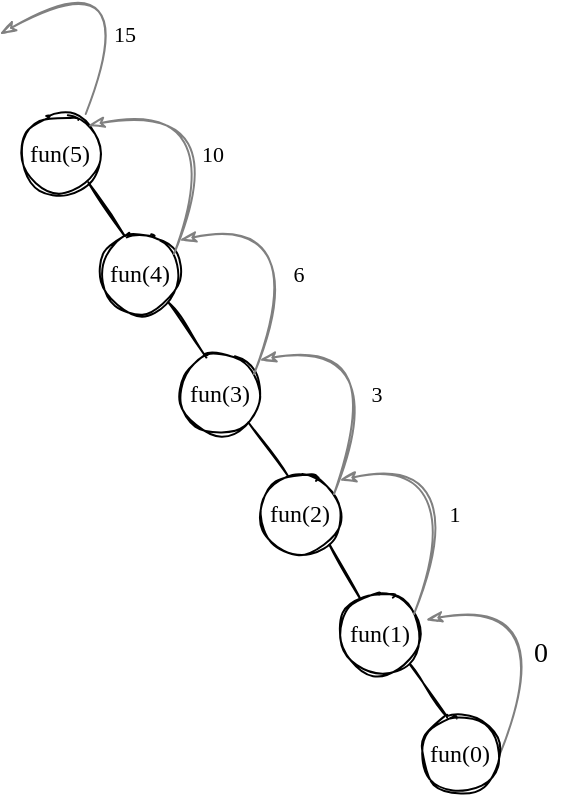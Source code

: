 <mxfile version="14.2.7" type="device" pages="3"><diagram id="qrdsfNOk5JC8a5xQQtuf" name="recursive-sum"><mxGraphModel dx="802" dy="548" grid="1" gridSize="10" guides="1" tooltips="1" connect="1" arrows="1" fold="1" page="1" pageScale="1" pageWidth="827" pageHeight="1169" math="0" shadow="0"><root><mxCell id="0"/><mxCell id="1" parent="0"/><mxCell id="LGgAC16PCeAz-ltFF0o5-2" style="edgeStyle=none;orthogonalLoop=1;jettySize=auto;html=1;exitX=1;exitY=1;exitDx=0;exitDy=0;entryX=0.325;entryY=0.05;entryDx=0;entryDy=0;sketch=1;endArrow=none;endFill=0;fontFamily=Comic Sans MS;entryPerimeter=0;" edge="1" parent="1" source="LGgAC16PCeAz-ltFF0o5-3" target="LGgAC16PCeAz-ltFF0o5-5"><mxGeometry relative="1" as="geometry"/></mxCell><mxCell id="LGgAC16PCeAz-ltFF0o5-3" value="fun(5)" style="ellipse;whiteSpace=wrap;html=1;aspect=fixed;sketch=1;fontFamily=Comic Sans MS;" vertex="1" parent="1"><mxGeometry x="80" y="70" width="40" height="40" as="geometry"/></mxCell><mxCell id="Zb4mxMmLB9qmI2p6ckZY-5" style="edgeStyle=none;rounded=0;sketch=1;orthogonalLoop=1;jettySize=auto;html=1;exitX=1;exitY=1;exitDx=0;exitDy=0;entryX=0.35;entryY=0.075;entryDx=0;entryDy=0;endArrow=none;endFill=0;strokeColor=#000000;fontFamily=Comic Sans MS;fontSize=11;entryPerimeter=0;" edge="1" parent="1" source="LGgAC16PCeAz-ltFF0o5-5" target="Zb4mxMmLB9qmI2p6ckZY-2"><mxGeometry relative="1" as="geometry"/></mxCell><mxCell id="LGgAC16PCeAz-ltFF0o5-5" value="fun(4)" style="ellipse;whiteSpace=wrap;html=1;aspect=fixed;sketch=1;fontFamily=Comic Sans MS;" vertex="1" parent="1"><mxGeometry x="120" y="130" width="40" height="40" as="geometry"/></mxCell><mxCell id="Zb4mxMmLB9qmI2p6ckZY-6" style="edgeStyle=none;rounded=0;sketch=1;orthogonalLoop=1;jettySize=auto;html=1;exitX=1;exitY=1;exitDx=0;exitDy=0;entryX=0.35;entryY=0.025;entryDx=0;entryDy=0;entryPerimeter=0;endArrow=none;endFill=0;strokeColor=#000000;fontFamily=Comic Sans MS;fontSize=11;" edge="1" parent="1" source="Zb4mxMmLB9qmI2p6ckZY-2" target="Zb4mxMmLB9qmI2p6ckZY-3"><mxGeometry relative="1" as="geometry"/></mxCell><mxCell id="Zb4mxMmLB9qmI2p6ckZY-2" value="fun(3)" style="ellipse;whiteSpace=wrap;html=1;aspect=fixed;sketch=1;fontFamily=Comic Sans MS;" vertex="1" parent="1"><mxGeometry x="160" y="190" width="40" height="40" as="geometry"/></mxCell><mxCell id="Zb4mxMmLB9qmI2p6ckZY-7" style="edgeStyle=none;rounded=0;sketch=1;orthogonalLoop=1;jettySize=auto;html=1;exitX=1;exitY=1;exitDx=0;exitDy=0;endArrow=none;endFill=0;strokeColor=#000000;fontFamily=Comic Sans MS;fontSize=11;" edge="1" parent="1" source="Zb4mxMmLB9qmI2p6ckZY-3" target="Zb4mxMmLB9qmI2p6ckZY-4"><mxGeometry relative="1" as="geometry"/></mxCell><mxCell id="Zb4mxMmLB9qmI2p6ckZY-3" value="fun(2)" style="ellipse;whiteSpace=wrap;html=1;aspect=fixed;sketch=1;fontFamily=Comic Sans MS;" vertex="1" parent="1"><mxGeometry x="200" y="250" width="40" height="40" as="geometry"/></mxCell><mxCell id="Zb4mxMmLB9qmI2p6ckZY-9" style="edgeStyle=none;rounded=0;sketch=1;orthogonalLoop=1;jettySize=auto;html=1;exitX=1;exitY=1;exitDx=0;exitDy=0;entryX=0.35;entryY=0.05;entryDx=0;entryDy=0;endArrow=none;endFill=0;strokeColor=#000000;fontFamily=Comic Sans MS;fontSize=11;entryPerimeter=0;" edge="1" parent="1" source="Zb4mxMmLB9qmI2p6ckZY-4" target="Zb4mxMmLB9qmI2p6ckZY-8"><mxGeometry relative="1" as="geometry"/></mxCell><mxCell id="Zb4mxMmLB9qmI2p6ckZY-4" value="fun(1)" style="ellipse;whiteSpace=wrap;html=1;aspect=fixed;sketch=1;fontFamily=Comic Sans MS;" vertex="1" parent="1"><mxGeometry x="240" y="310" width="40" height="40" as="geometry"/></mxCell><mxCell id="Zb4mxMmLB9qmI2p6ckZY-12" style="edgeStyle=none;sketch=1;orthogonalLoop=1;jettySize=auto;html=1;exitX=1;exitY=0.5;exitDx=0;exitDy=0;entryX=1.075;entryY=0.325;entryDx=0;entryDy=0;entryPerimeter=0;endArrow=classicThin;endFill=1;fontFamily=Comic Sans MS;fontSize=11;curved=1;strokeWidth=1;strokeColor=#808080;" edge="1" parent="1" source="Zb4mxMmLB9qmI2p6ckZY-8" target="Zb4mxMmLB9qmI2p6ckZY-4"><mxGeometry relative="1" as="geometry"><Array as="points"><mxPoint x="350" y="310"/></Array></mxGeometry></mxCell><mxCell id="Zb4mxMmLB9qmI2p6ckZY-8" value="fun(0)" style="ellipse;whiteSpace=wrap;html=1;aspect=fixed;sketch=1;fontFamily=Comic Sans MS;" vertex="1" parent="1"><mxGeometry x="280" y="370" width="40" height="40" as="geometry"/></mxCell><mxCell id="Zb4mxMmLB9qmI2p6ckZY-13" value="&lt;font style=&quot;font-size: 14px&quot;&gt;0&lt;/font&gt;" style="text;html=1;align=center;verticalAlign=middle;resizable=0;points=[];autosize=1;fontSize=11;fontFamily=Comic Sans MS;" vertex="1" parent="1"><mxGeometry x="330" y="330" width="20" height="20" as="geometry"/></mxCell><mxCell id="Zb4mxMmLB9qmI2p6ckZY-14" style="edgeStyle=none;sketch=1;orthogonalLoop=1;jettySize=auto;html=1;exitX=1;exitY=0.5;exitDx=0;exitDy=0;entryX=1.075;entryY=0.325;entryDx=0;entryDy=0;entryPerimeter=0;endArrow=classicThin;endFill=1;fontFamily=Comic Sans MS;fontSize=11;curved=1;strokeWidth=1;strokeColor=#808080;" edge="1" parent="1"><mxGeometry relative="1" as="geometry"><mxPoint x="277" y="320" as="sourcePoint"/><mxPoint x="240" y="253" as="targetPoint"/><Array as="points"><mxPoint x="307" y="240"/></Array></mxGeometry></mxCell><mxCell id="Zb4mxMmLB9qmI2p6ckZY-15" style="edgeStyle=none;sketch=1;orthogonalLoop=1;jettySize=auto;html=1;exitX=1;exitY=0.5;exitDx=0;exitDy=0;entryX=1.075;entryY=0.325;entryDx=0;entryDy=0;entryPerimeter=0;endArrow=classicThin;endFill=1;fontFamily=Comic Sans MS;fontSize=11;curved=1;strokeWidth=1;strokeColor=#808080;" edge="1" parent="1"><mxGeometry relative="1" as="geometry"><mxPoint x="237" y="260" as="sourcePoint"/><mxPoint x="200" y="193" as="targetPoint"/><Array as="points"><mxPoint x="267" y="180"/></Array></mxGeometry></mxCell><mxCell id="Zb4mxMmLB9qmI2p6ckZY-17" style="edgeStyle=none;sketch=1;orthogonalLoop=1;jettySize=auto;html=1;exitX=1;exitY=0.5;exitDx=0;exitDy=0;entryX=1.075;entryY=0.325;entryDx=0;entryDy=0;entryPerimeter=0;endArrow=classicThin;endFill=1;fontFamily=Comic Sans MS;fontSize=11;curved=1;strokeWidth=1;strokeColor=#808080;" edge="1" parent="1"><mxGeometry relative="1" as="geometry"><mxPoint x="197" y="200" as="sourcePoint"/><mxPoint x="160" y="133" as="targetPoint"/><Array as="points"><mxPoint x="227" y="120"/></Array></mxGeometry></mxCell><mxCell id="Zb4mxMmLB9qmI2p6ckZY-18" style="edgeStyle=none;sketch=1;orthogonalLoop=1;jettySize=auto;html=1;exitX=1;exitY=0.5;exitDx=0;exitDy=0;entryX=1;entryY=0;entryDx=0;entryDy=0;endArrow=classicThin;endFill=1;fontFamily=Comic Sans MS;fontSize=11;curved=1;strokeWidth=1;strokeColor=#808080;" edge="1" parent="1" target="LGgAC16PCeAz-ltFF0o5-3"><mxGeometry relative="1" as="geometry"><mxPoint x="157" y="140" as="sourcePoint"/><mxPoint x="120" y="73" as="targetPoint"/><Array as="points"><mxPoint x="187" y="60"/></Array></mxGeometry></mxCell><mxCell id="Zb4mxMmLB9qmI2p6ckZY-19" value="1" style="text;html=1;align=center;verticalAlign=middle;resizable=0;points=[];autosize=1;fontSize=11;fontFamily=Comic Sans MS;" vertex="1" parent="1"><mxGeometry x="287" y="260" width="20" height="20" as="geometry"/></mxCell><mxCell id="Zb4mxMmLB9qmI2p6ckZY-20" value="3" style="text;html=1;align=center;verticalAlign=middle;resizable=0;points=[];autosize=1;fontSize=11;fontFamily=Comic Sans MS;" vertex="1" parent="1"><mxGeometry x="248" y="200" width="20" height="20" as="geometry"/></mxCell><mxCell id="Zb4mxMmLB9qmI2p6ckZY-21" value="6" style="text;html=1;align=center;verticalAlign=middle;resizable=0;points=[];autosize=1;fontSize=11;fontFamily=Comic Sans MS;" vertex="1" parent="1"><mxGeometry x="209" y="140" width="20" height="20" as="geometry"/></mxCell><mxCell id="Zb4mxMmLB9qmI2p6ckZY-22" value="10" style="text;html=1;align=center;verticalAlign=middle;resizable=0;points=[];autosize=1;fontSize=11;fontFamily=Comic Sans MS;" vertex="1" parent="1"><mxGeometry x="161" y="80" width="30" height="20" as="geometry"/></mxCell><mxCell id="Zb4mxMmLB9qmI2p6ckZY-23" style="edgeStyle=none;sketch=1;orthogonalLoop=1;jettySize=auto;html=1;exitX=1;exitY=0.5;exitDx=0;exitDy=0;endArrow=classicThin;endFill=1;fontFamily=Comic Sans MS;fontSize=11;curved=1;strokeWidth=1;strokeColor=#808080;" edge="1" parent="1"><mxGeometry relative="1" as="geometry"><mxPoint x="112.86" y="70" as="sourcePoint"/><mxPoint x="70" y="30" as="targetPoint"/><Array as="points"><mxPoint x="142.86" y="-10"/></Array></mxGeometry></mxCell><mxCell id="Zb4mxMmLB9qmI2p6ckZY-24" value="15" style="text;html=1;align=center;verticalAlign=middle;resizable=0;points=[];autosize=1;fontSize=11;fontFamily=Comic Sans MS;" vertex="1" parent="1"><mxGeometry x="117" y="20" width="30" height="20" as="geometry"/></mxCell></root></mxGraphModel></diagram><diagram name="fib" id="MmV4VpQ2VPM72O8JTXSu"><mxGraphModel dx="802" dy="548" grid="1" gridSize="10" guides="1" tooltips="1" connect="1" arrows="1" fold="1" page="1" pageScale="1" pageWidth="827" pageHeight="1169" math="0" shadow="0"><root><mxCell id="vpp5AYuCTeS-AoMw3mTU-0"/><mxCell id="vpp5AYuCTeS-AoMw3mTU-1" parent="vpp5AYuCTeS-AoMw3mTU-0"/><mxCell id="vpp5AYuCTeS-AoMw3mTU-9" style="edgeStyle=none;orthogonalLoop=1;jettySize=auto;html=1;exitX=0;exitY=1;exitDx=0;exitDy=0;entryX=1;entryY=0;entryDx=0;entryDy=0;endArrow=none;endFill=0;sketch=1;fontFamily=Comic Sans MS;" edge="1" parent="vpp5AYuCTeS-AoMw3mTU-1" source="vpp5AYuCTeS-AoMw3mTU-12" target="vpp5AYuCTeS-AoMw3mTU-15"><mxGeometry relative="1" as="geometry"/></mxCell><mxCell id="vpp5AYuCTeS-AoMw3mTU-10" style="edgeStyle=none;orthogonalLoop=1;jettySize=auto;html=1;exitX=1;exitY=1;exitDx=0;exitDy=0;entryX=0.325;entryY=0.05;entryDx=0;entryDy=0;sketch=1;endArrow=none;endFill=0;fontFamily=Comic Sans MS;entryPerimeter=0;" edge="1" parent="vpp5AYuCTeS-AoMw3mTU-1" source="vpp5AYuCTeS-AoMw3mTU-12" target="vpp5AYuCTeS-AoMw3mTU-18"><mxGeometry relative="1" as="geometry"/></mxCell><mxCell id="vpp5AYuCTeS-AoMw3mTU-12" value="fib(4)" style="ellipse;whiteSpace=wrap;html=1;aspect=fixed;sketch=1;fontFamily=Comic Sans MS;" vertex="1" parent="vpp5AYuCTeS-AoMw3mTU-1"><mxGeometry x="190" y="40" width="40" height="40" as="geometry"/></mxCell><mxCell id="vpp5AYuCTeS-AoMw3mTU-13" style="edgeStyle=none;rounded=0;sketch=1;orthogonalLoop=1;jettySize=auto;html=1;exitX=0;exitY=1;exitDx=0;exitDy=0;entryX=0.5;entryY=0;entryDx=0;entryDy=0;endArrow=none;endFill=0;fontFamily=Comic Sans MS;fontSize=16;" edge="1" parent="vpp5AYuCTeS-AoMw3mTU-1" source="vpp5AYuCTeS-AoMw3mTU-15" target="vpp5AYuCTeS-AoMw3mTU-19"><mxGeometry relative="1" as="geometry"/></mxCell><mxCell id="vpp5AYuCTeS-AoMw3mTU-14" style="edgeStyle=none;rounded=0;sketch=1;orthogonalLoop=1;jettySize=auto;html=1;exitX=1;exitY=1;exitDx=0;exitDy=0;entryX=0.5;entryY=0;entryDx=0;entryDy=0;endArrow=none;endFill=0;fontFamily=Comic Sans MS;fontSize=16;" edge="1" parent="vpp5AYuCTeS-AoMw3mTU-1" source="vpp5AYuCTeS-AoMw3mTU-15" target="vpp5AYuCTeS-AoMw3mTU-22"><mxGeometry relative="1" as="geometry"/></mxCell><mxCell id="vpp5AYuCTeS-AoMw3mTU-15" value="fib(3)" style="ellipse;whiteSpace=wrap;html=1;aspect=fixed;sketch=1;fontFamily=Comic Sans MS;" vertex="1" parent="vpp5AYuCTeS-AoMw3mTU-1"><mxGeometry x="120" y="90" width="40" height="40" as="geometry"/></mxCell><mxCell id="vpp5AYuCTeS-AoMw3mTU-16" style="edgeStyle=none;rounded=0;sketch=1;orthogonalLoop=1;jettySize=auto;html=1;exitX=0;exitY=1;exitDx=0;exitDy=0;entryX=0.5;entryY=0;entryDx=0;entryDy=0;endArrow=none;endFill=0;fontFamily=Comic Sans MS;fontSize=16;" edge="1" parent="vpp5AYuCTeS-AoMw3mTU-1" source="vpp5AYuCTeS-AoMw3mTU-18" target="vpp5AYuCTeS-AoMw3mTU-20"><mxGeometry relative="1" as="geometry"/></mxCell><mxCell id="vpp5AYuCTeS-AoMw3mTU-17" style="edgeStyle=none;rounded=0;sketch=1;orthogonalLoop=1;jettySize=auto;html=1;exitX=1;exitY=1;exitDx=0;exitDy=0;endArrow=none;endFill=0;fontFamily=Comic Sans MS;fontSize=16;" edge="1" parent="vpp5AYuCTeS-AoMw3mTU-1" source="vpp5AYuCTeS-AoMw3mTU-18" target="vpp5AYuCTeS-AoMw3mTU-21"><mxGeometry relative="1" as="geometry"/></mxCell><mxCell id="vpp5AYuCTeS-AoMw3mTU-18" value="fib(2)" style="ellipse;whiteSpace=wrap;html=1;aspect=fixed;sketch=1;fontFamily=Comic Sans MS;" vertex="1" parent="vpp5AYuCTeS-AoMw3mTU-1"><mxGeometry x="270" y="90" width="40" height="40" as="geometry"/></mxCell><mxCell id="Y2nu26nG09N_dYPDOuE6-2" style="edgeStyle=none;sketch=1;orthogonalLoop=1;jettySize=auto;html=1;exitX=0;exitY=1;exitDx=0;exitDy=0;entryX=0.5;entryY=0;entryDx=0;entryDy=0;endArrow=none;endFill=0;strokeWidth=1;fontFamily=Comic Sans MS;fontSize=11;rounded=1;" edge="1" parent="vpp5AYuCTeS-AoMw3mTU-1" source="vpp5AYuCTeS-AoMw3mTU-19" target="Y2nu26nG09N_dYPDOuE6-0"><mxGeometry relative="1" as="geometry"/></mxCell><mxCell id="Y2nu26nG09N_dYPDOuE6-3" style="edgeStyle=none;rounded=1;sketch=1;orthogonalLoop=1;jettySize=auto;html=1;exitX=1;exitY=1;exitDx=0;exitDy=0;entryX=0.5;entryY=0;entryDx=0;entryDy=0;endArrow=none;endFill=0;strokeColor=#000000;strokeWidth=1;fontFamily=Comic Sans MS;fontSize=11;" edge="1" parent="vpp5AYuCTeS-AoMw3mTU-1" source="vpp5AYuCTeS-AoMw3mTU-19" target="Y2nu26nG09N_dYPDOuE6-1"><mxGeometry relative="1" as="geometry"/></mxCell><mxCell id="vpp5AYuCTeS-AoMw3mTU-19" value="fib(2)" style="ellipse;whiteSpace=wrap;html=1;aspect=fixed;sketch=1;fontFamily=Comic Sans MS;" vertex="1" parent="vpp5AYuCTeS-AoMw3mTU-1"><mxGeometry x="80" y="150" width="40" height="40" as="geometry"/></mxCell><mxCell id="vpp5AYuCTeS-AoMw3mTU-20" value="fib(1)" style="ellipse;whiteSpace=wrap;html=1;aspect=fixed;sketch=1;fontFamily=Comic Sans MS;" vertex="1" parent="vpp5AYuCTeS-AoMw3mTU-1"><mxGeometry x="230" y="150" width="40" height="40" as="geometry"/></mxCell><mxCell id="vpp5AYuCTeS-AoMw3mTU-21" value="fib(0)" style="ellipse;whiteSpace=wrap;html=1;aspect=fixed;sketch=1;fontFamily=Comic Sans MS;" vertex="1" parent="vpp5AYuCTeS-AoMw3mTU-1"><mxGeometry x="320" y="150" width="40" height="40" as="geometry"/></mxCell><mxCell id="vpp5AYuCTeS-AoMw3mTU-22" value="fib(1)" style="ellipse;whiteSpace=wrap;html=1;aspect=fixed;sketch=1;fontFamily=Comic Sans MS;" vertex="1" parent="vpp5AYuCTeS-AoMw3mTU-1"><mxGeometry x="154" y="150" width="40" height="40" as="geometry"/></mxCell><mxCell id="Y2nu26nG09N_dYPDOuE6-0" value="fib(1)" style="ellipse;whiteSpace=wrap;html=1;aspect=fixed;sketch=1;fontFamily=Comic Sans MS;" vertex="1" parent="vpp5AYuCTeS-AoMw3mTU-1"><mxGeometry x="40" y="220" width="40" height="40" as="geometry"/></mxCell><mxCell id="Y2nu26nG09N_dYPDOuE6-1" value="fib(0)" style="ellipse;whiteSpace=wrap;html=1;aspect=fixed;sketch=1;fontFamily=Comic Sans MS;" vertex="1" parent="vpp5AYuCTeS-AoMw3mTU-1"><mxGeometry x="114" y="220" width="40" height="40" as="geometry"/></mxCell></root></mxGraphModel></diagram><diagram id="eFiM57YM11iUkI502xCd" name="call-stack"><mxGraphModel dx="802" dy="548" grid="1" gridSize="10" guides="1" tooltips="1" connect="1" arrows="1" fold="1" page="1" pageScale="1" pageWidth="827" pageHeight="1169" math="0" shadow="0"><root><mxCell id="4kq9SaIfYPweFBXkAKYk-0"/><mxCell id="4kq9SaIfYPweFBXkAKYk-1" parent="4kq9SaIfYPweFBXkAKYk-0"/><mxCell id="4kq9SaIfYPweFBXkAKYk-5" value="" style="shape=partialRectangle;whiteSpace=wrap;html=1;bottom=1;right=1;left=1;top=0;fillColor=none;routingCenterX=-0.5;sketch=1;fontFamily=Comic Sans MS;fontSize=11;" vertex="1" parent="4kq9SaIfYPweFBXkAKYk-1"><mxGeometry x="40" y="100" width="70" height="220" as="geometry"/></mxCell><mxCell id="4kq9SaIfYPweFBXkAKYk-7" value="&lt;font style=&quot;font-size: 14px&quot;&gt;fib(4)&lt;/font&gt;" style="shape=partialRectangle;whiteSpace=wrap;html=1;left=0;right=0;fillColor=none;sketch=1;fontFamily=Comic Sans MS;fontSize=11;" vertex="1" parent="4kq9SaIfYPweFBXkAKYk-1"><mxGeometry x="40" y="280" width="70" height="40" as="geometry"/></mxCell><mxCell id="4kq9SaIfYPweFBXkAKYk-8" value="" style="shape=partialRectangle;whiteSpace=wrap;html=1;left=0;right=0;fillColor=none;sketch=1;fontFamily=Comic Sans MS;fontSize=11;" vertex="1" parent="4kq9SaIfYPweFBXkAKYk-1"><mxGeometry x="40" y="240" width="70" height="40" as="geometry"/></mxCell><mxCell id="4kq9SaIfYPweFBXkAKYk-9" value="" style="shape=partialRectangle;whiteSpace=wrap;html=1;left=0;right=0;fillColor=none;sketch=1;fontFamily=Comic Sans MS;fontSize=11;" vertex="1" parent="4kq9SaIfYPweFBXkAKYk-1"><mxGeometry x="40" y="200" width="70" height="40" as="geometry"/></mxCell><mxCell id="4kq9SaIfYPweFBXkAKYk-10" value="" style="shape=partialRectangle;whiteSpace=wrap;html=1;left=0;right=0;fillColor=none;sketch=1;fontFamily=Comic Sans MS;fontSize=11;" vertex="1" parent="4kq9SaIfYPweFBXkAKYk-1"><mxGeometry x="40" y="160" width="70" height="40" as="geometry"/></mxCell><mxCell id="4kq9SaIfYPweFBXkAKYk-17" value="&lt;font style=&quot;font-size: 14px&quot;&gt;fib(3)&lt;/font&gt;" style="shape=partialRectangle;whiteSpace=wrap;html=1;left=0;right=0;fillColor=none;sketch=1;fontFamily=Comic Sans MS;fontSize=11;" vertex="1" parent="4kq9SaIfYPweFBXkAKYk-1"><mxGeometry x="40" y="240" width="70" height="40" as="geometry"/></mxCell><mxCell id="4kq9SaIfYPweFBXkAKYk-18" value="&lt;font style=&quot;font-size: 14px&quot;&gt;fib(2)&lt;/font&gt;" style="shape=partialRectangle;whiteSpace=wrap;html=1;left=0;right=0;fillColor=none;sketch=1;fontFamily=Comic Sans MS;fontSize=11;" vertex="1" parent="4kq9SaIfYPweFBXkAKYk-1"><mxGeometry x="40" y="200" width="70" height="40" as="geometry"/></mxCell><mxCell id="4kq9SaIfYPweFBXkAKYk-29" style="edgeStyle=none;rounded=1;sketch=0;orthogonalLoop=1;jettySize=auto;html=1;exitX=1;exitY=0.5;exitDx=0;exitDy=0;entryX=0.392;entryY=1.05;entryDx=0;entryDy=0;entryPerimeter=0;endArrow=none;endFill=0;strokeColor=#000000;strokeWidth=1;fontFamily=Comic Sans MS;fontSize=11;dashed=1;" edge="1" parent="4kq9SaIfYPweFBXkAKYk-1" source="4kq9SaIfYPweFBXkAKYk-19" target="4kq9SaIfYPweFBXkAKYk-28"><mxGeometry relative="1" as="geometry"/></mxCell><mxCell id="4kq9SaIfYPweFBXkAKYk-19" value="&lt;font style=&quot;font-size: 14px&quot;&gt;fib(1)&lt;/font&gt;" style="shape=partialRectangle;whiteSpace=wrap;html=1;left=0;right=0;fillColor=none;sketch=1;fontFamily=Comic Sans MS;fontSize=11;" vertex="1" parent="4kq9SaIfYPweFBXkAKYk-1"><mxGeometry x="40" y="160" width="70" height="40" as="geometry"/></mxCell><mxCell id="4kq9SaIfYPweFBXkAKYk-20" value="" style="shape=partialRectangle;whiteSpace=wrap;html=1;bottom=1;right=1;left=1;top=0;fillColor=none;routingCenterX=-0.5;sketch=1;fontFamily=Comic Sans MS;fontSize=11;" vertex="1" parent="4kq9SaIfYPweFBXkAKYk-1"><mxGeometry x="180" y="100" width="70" height="220" as="geometry"/></mxCell><mxCell id="4kq9SaIfYPweFBXkAKYk-21" value="&lt;font style=&quot;font-size: 14px&quot;&gt;fib(4)&lt;/font&gt;" style="shape=partialRectangle;whiteSpace=wrap;html=1;left=0;right=0;fillColor=none;sketch=1;fontFamily=Comic Sans MS;fontSize=11;" vertex="1" parent="4kq9SaIfYPweFBXkAKYk-1"><mxGeometry x="180" y="280" width="70" height="40" as="geometry"/></mxCell><mxCell id="4kq9SaIfYPweFBXkAKYk-22" value="" style="shape=partialRectangle;whiteSpace=wrap;html=1;left=0;right=0;fillColor=none;sketch=1;fontFamily=Comic Sans MS;fontSize=11;" vertex="1" parent="4kq9SaIfYPweFBXkAKYk-1"><mxGeometry x="180" y="240" width="70" height="40" as="geometry"/></mxCell><mxCell id="4kq9SaIfYPweFBXkAKYk-23" value="" style="shape=partialRectangle;whiteSpace=wrap;html=1;left=0;right=0;fillColor=none;sketch=1;fontFamily=Comic Sans MS;fontSize=11;" vertex="1" parent="4kq9SaIfYPweFBXkAKYk-1"><mxGeometry x="180" y="200" width="70" height="40" as="geometry"/></mxCell><mxCell id="4kq9SaIfYPweFBXkAKYk-24" value="" style="shape=partialRectangle;whiteSpace=wrap;html=1;left=0;right=0;fillColor=none;sketch=1;fontFamily=Comic Sans MS;fontSize=11;" vertex="1" parent="4kq9SaIfYPweFBXkAKYk-1"><mxGeometry x="180" y="160" width="70" height="40" as="geometry"/></mxCell><mxCell id="4kq9SaIfYPweFBXkAKYk-25" value="&lt;font style=&quot;font-size: 14px&quot;&gt;fib(3)&lt;/font&gt;" style="shape=partialRectangle;whiteSpace=wrap;html=1;left=0;right=0;fillColor=none;sketch=1;fontFamily=Comic Sans MS;fontSize=11;" vertex="1" parent="4kq9SaIfYPweFBXkAKYk-1"><mxGeometry x="180" y="240" width="70" height="40" as="geometry"/></mxCell><mxCell id="4kq9SaIfYPweFBXkAKYk-26" value="&lt;font style=&quot;font-size: 14px&quot;&gt;fib(2)&lt;/font&gt;" style="shape=partialRectangle;whiteSpace=wrap;html=1;left=0;right=0;fillColor=none;sketch=1;fontFamily=Comic Sans MS;fontSize=11;" vertex="1" parent="4kq9SaIfYPweFBXkAKYk-1"><mxGeometry x="180" y="200" width="70" height="40" as="geometry"/></mxCell><mxCell id="4kq9SaIfYPweFBXkAKYk-30" style="edgeStyle=none;rounded=1;sketch=0;orthogonalLoop=1;jettySize=auto;html=1;exitX=0;exitY=0.5;exitDx=0;exitDy=0;dashed=1;endArrow=none;endFill=0;strokeColor=#000000;strokeWidth=1;fontFamily=Comic Sans MS;fontSize=11;entryX=0.488;entryY=1.1;entryDx=0;entryDy=0;entryPerimeter=0;" edge="1" parent="4kq9SaIfYPweFBXkAKYk-1" source="4kq9SaIfYPweFBXkAKYk-27" target="4kq9SaIfYPweFBXkAKYk-28"><mxGeometry relative="1" as="geometry"><mxPoint x="160" y="90" as="targetPoint"/></mxGeometry></mxCell><mxCell id="4kq9SaIfYPweFBXkAKYk-27" value="&lt;font style=&quot;font-size: 14px&quot;&gt;fib(0)&lt;/font&gt;" style="shape=partialRectangle;whiteSpace=wrap;html=1;left=0;right=0;fillColor=none;sketch=1;fontFamily=Comic Sans MS;fontSize=11;" vertex="1" parent="4kq9SaIfYPweFBXkAKYk-1"><mxGeometry x="180" y="160" width="70" height="40" as="geometry"/></mxCell><mxCell id="4kq9SaIfYPweFBXkAKYk-28" value="&lt;div&gt;&lt;font style=&quot;font-size: 14px&quot;&gt;fib(1) returns and then fib(0) pushed&lt;/font&gt;&lt;/div&gt;" style="text;html=1;align=center;verticalAlign=middle;resizable=0;points=[];autosize=1;fontSize=11;fontFamily=Comic Sans MS;" vertex="1" parent="4kq9SaIfYPweFBXkAKYk-1"><mxGeometry x="30" y="60" width="260" height="20" as="geometry"/></mxCell></root></mxGraphModel></diagram></mxfile>
